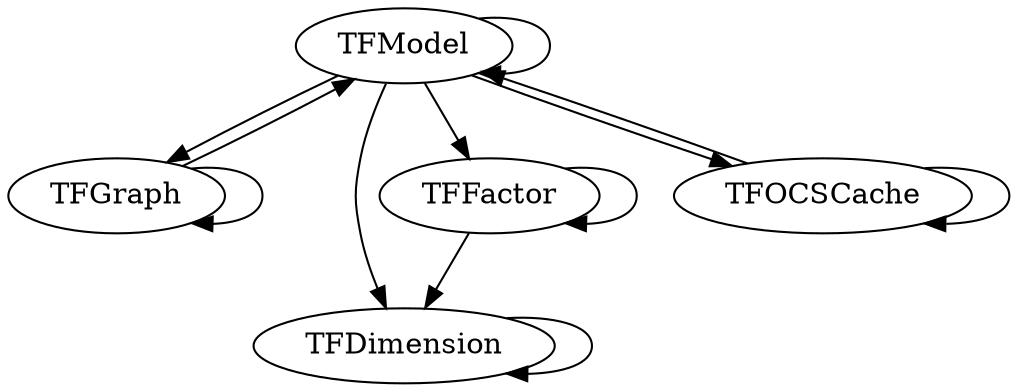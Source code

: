 /* Created by mdot for Matlab */
digraph m2html {
  TFDimension -> TFDimension;
  TFFactor -> TFDimension;
  TFFactor -> TFFactor;
  TFGraph -> TFGraph;
  TFGraph -> TFModel;
  TFModel -> TFDimension;
  TFModel -> TFFactor;
  TFModel -> TFGraph;
  TFModel -> TFModel;
  TFModel -> TFOCSCache;
  TFOCSCache -> TFModel;
  TFOCSCache -> TFOCSCache;

  TFDimension [URL="TFDimension.html"];
  TFFactor [URL="TFFactor.html"];
  TFGraph [URL="TFGraph.html"];
  TFModel [URL="TFModel.html"];
  TFOCSCache [URL="TFOCSCache.html"];
}